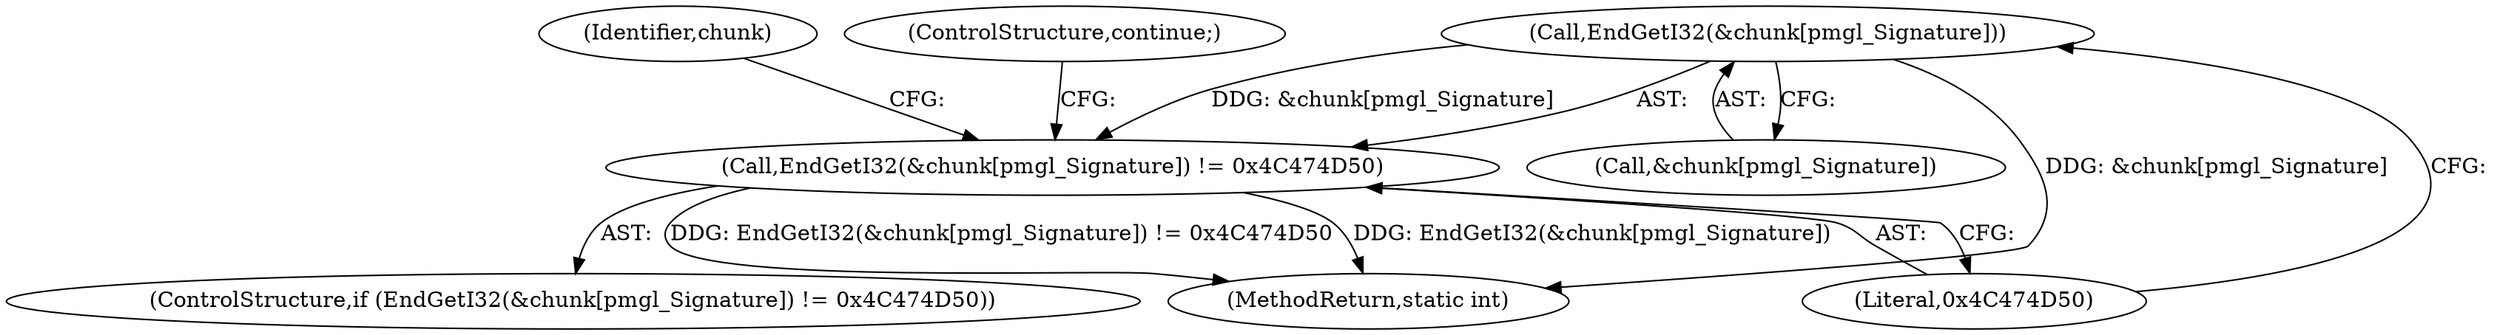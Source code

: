digraph "0_libmspack_8759da8db6ec9e866cb8eb143313f397f925bb4f@array" {
"1000710" [label="(Call,EndGetI32(&chunk[pmgl_Signature]))"];
"1000709" [label="(Call,EndGetI32(&chunk[pmgl_Signature]) != 0x4C474D50)"];
"1001071" [label="(MethodReturn,static int)"];
"1000711" [label="(Call,&chunk[pmgl_Signature])"];
"1000722" [label="(Identifier,chunk)"];
"1000715" [label="(Literal,0x4C474D50)"];
"1000709" [label="(Call,EndGetI32(&chunk[pmgl_Signature]) != 0x4C474D50)"];
"1000716" [label="(ControlStructure,continue;)"];
"1000710" [label="(Call,EndGetI32(&chunk[pmgl_Signature]))"];
"1000708" [label="(ControlStructure,if (EndGetI32(&chunk[pmgl_Signature]) != 0x4C474D50))"];
"1000710" -> "1000709"  [label="AST: "];
"1000710" -> "1000711"  [label="CFG: "];
"1000711" -> "1000710"  [label="AST: "];
"1000715" -> "1000710"  [label="CFG: "];
"1000710" -> "1001071"  [label="DDG: &chunk[pmgl_Signature]"];
"1000710" -> "1000709"  [label="DDG: &chunk[pmgl_Signature]"];
"1000709" -> "1000708"  [label="AST: "];
"1000709" -> "1000715"  [label="CFG: "];
"1000715" -> "1000709"  [label="AST: "];
"1000716" -> "1000709"  [label="CFG: "];
"1000722" -> "1000709"  [label="CFG: "];
"1000709" -> "1001071"  [label="DDG: EndGetI32(&chunk[pmgl_Signature]) != 0x4C474D50"];
"1000709" -> "1001071"  [label="DDG: EndGetI32(&chunk[pmgl_Signature])"];
}
